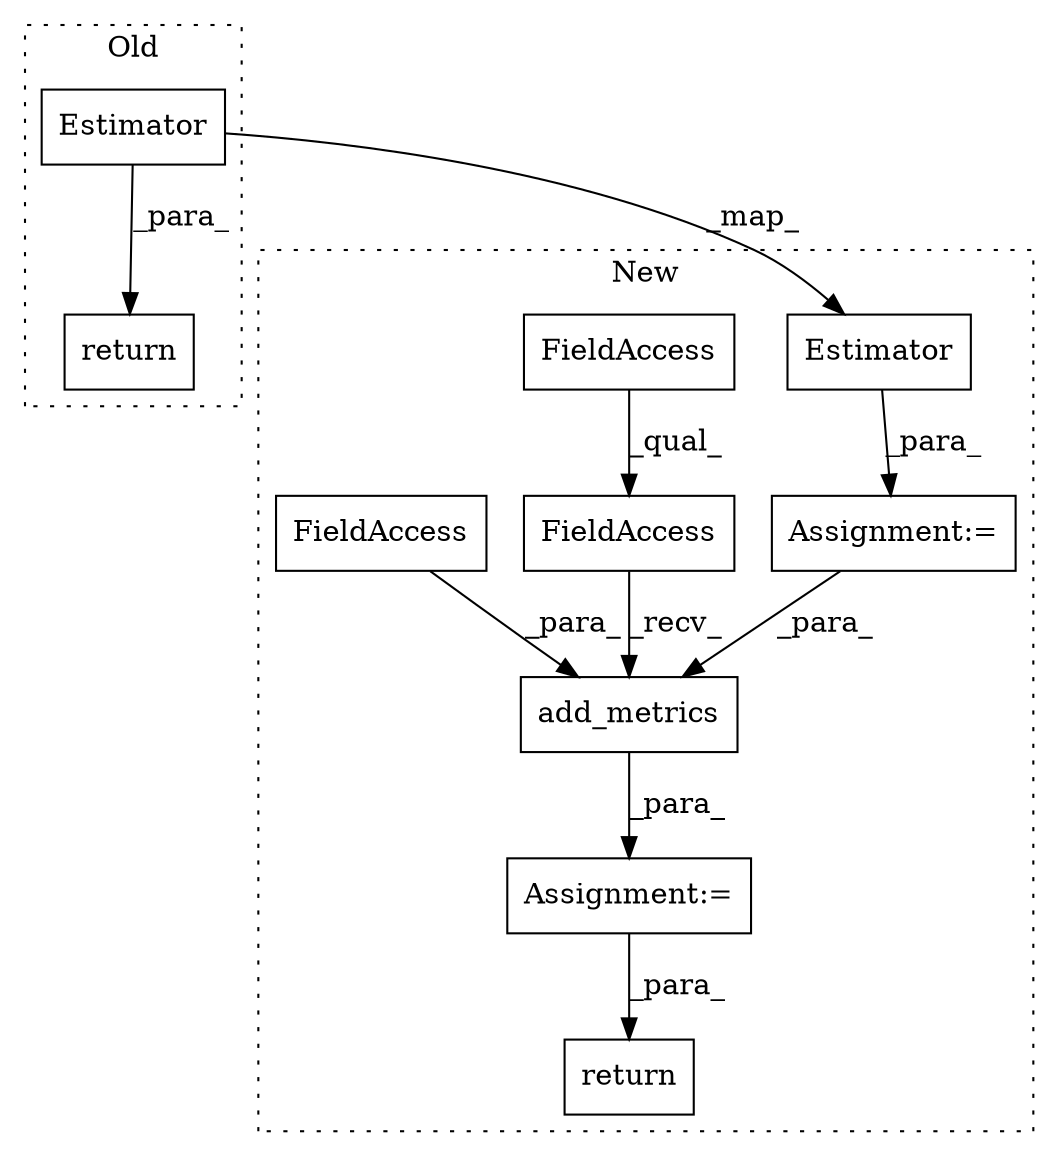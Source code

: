 digraph G {
subgraph cluster0 {
1 [label="Estimator" a="32" s="4678,4704" l="10,1" shape="box"];
4 [label="return" a="41" s="4650" l="7" shape="box"];
label = "Old";
style="dotted";
}
subgraph cluster1 {
2 [label="Estimator" a="32" s="3585,3611" l="10,1" shape="box"];
3 [label="Assignment:=" a="7" s="3563" l="1" shape="box"];
5 [label="return" a="41" s="3695" l="7" shape="box"];
6 [label="Assignment:=" a="7" s="3627" l="1" shape="box"];
7 [label="add_metrics" a="32" s="3657,3688" l="12,1" shape="box"];
8 [label="FieldAccess" a="22" s="3628" l="28" shape="box"];
9 [label="FieldAccess" a="22" s="3628" l="18" shape="box"];
10 [label="FieldAccess" a="22" s="3679" l="9" shape="box"];
label = "New";
style="dotted";
}
1 -> 2 [label="_map_"];
1 -> 4 [label="_para_"];
2 -> 3 [label="_para_"];
3 -> 7 [label="_para_"];
6 -> 5 [label="_para_"];
7 -> 6 [label="_para_"];
8 -> 7 [label="_recv_"];
9 -> 8 [label="_qual_"];
10 -> 7 [label="_para_"];
}